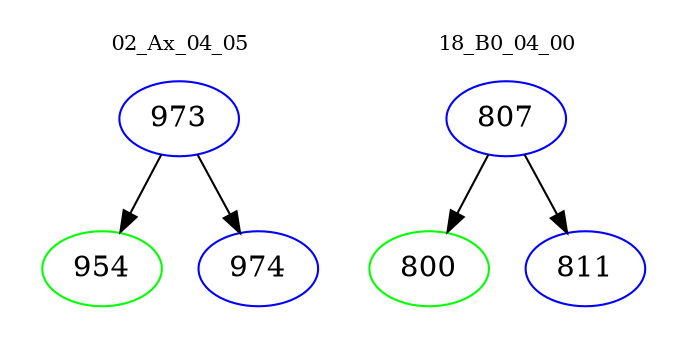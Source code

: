 digraph{
subgraph cluster_0 {
color = white
label = "02_Ax_04_05";
fontsize=10;
T0_973 [label="973", color="blue"]
T0_973 -> T0_954 [color="black"]
T0_954 [label="954", color="green"]
T0_973 -> T0_974 [color="black"]
T0_974 [label="974", color="blue"]
}
subgraph cluster_1 {
color = white
label = "18_B0_04_00";
fontsize=10;
T1_807 [label="807", color="blue"]
T1_807 -> T1_800 [color="black"]
T1_800 [label="800", color="green"]
T1_807 -> T1_811 [color="black"]
T1_811 [label="811", color="blue"]
}
}
